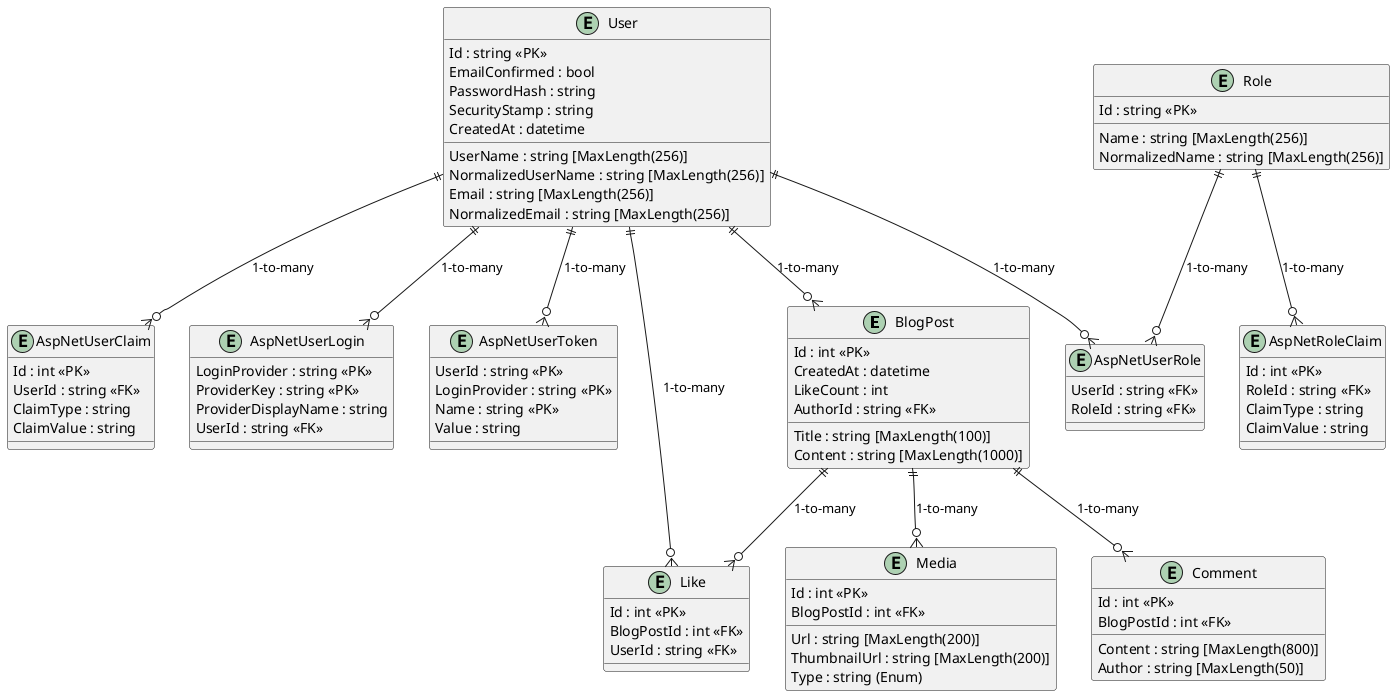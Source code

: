 @startuml
entity BlogPost {
    Id : int <<PK>>
    Title : string [MaxLength(100)]
    Content : string [MaxLength(1000)]
    CreatedAt : datetime
    LikeCount : int
    AuthorId : string <<FK>>
}

entity Comment {
    Id : int <<PK>>
    Content : string [MaxLength(800)]
    Author : string [MaxLength(50)]
    BlogPostId : int <<FK>>
}

entity Like {
    Id : int <<PK>>
    BlogPostId : int <<FK>>
    UserId : string <<FK>>
}

entity Media {
    Id : int <<PK>>
    Url : string [MaxLength(200)]
    ThumbnailUrl : string [MaxLength(200)]
    Type : string (Enum)
    BlogPostId : int <<FK>>
}

entity User {
    Id : string <<PK>>
    UserName : string [MaxLength(256)]
    NormalizedUserName : string [MaxLength(256)]
    Email : string [MaxLength(256)]
    NormalizedEmail : string [MaxLength(256)]
    EmailConfirmed : bool
    PasswordHash : string
    SecurityStamp : string
    CreatedAt : datetime
}

entity Role {
    Id : string <<PK>>
    Name : string [MaxLength(256)]
    NormalizedName : string [MaxLength(256)]
}

entity AspNetUserRole {
    UserId : string <<FK>>
    RoleId : string <<FK>>
}

entity AspNetUserClaim {
    Id : int <<PK>>
    UserId : string <<FK>>
    ClaimType : string
    ClaimValue : string
}

entity AspNetRoleClaim {
    Id : int <<PK>>
    RoleId : string <<FK>>
    ClaimType : string
    ClaimValue : string
}

entity AspNetUserLogin {
    LoginProvider : string <<PK>>
    ProviderKey : string <<PK>>
    ProviderDisplayName : string
    UserId : string <<FK>>
}

entity AspNetUserToken {
    UserId : string <<PK>>
    LoginProvider : string <<PK>>
    Name : string <<PK>>
    Value : string
}

' Relationships
BlogPost ||--o{ Comment : "1-to-many"
BlogPost ||--o{ Media : "1-to-many"
BlogPost ||--o{ Like : "1-to-many"
User ||--o{ BlogPost : "1-to-many"
User ||--o{ Like : "1-to-many"
User ||--o{ AspNetUserRole : "1-to-many"
Role ||--o{ AspNetUserRole : "1-to-many"
User ||--o{ AspNetUserClaim : "1-to-many"
Role ||--o{ AspNetRoleClaim : "1-to-many"
User ||--o{ AspNetUserLogin : "1-to-many"
User ||--o{ AspNetUserToken : "1-to-many"
@enduml
